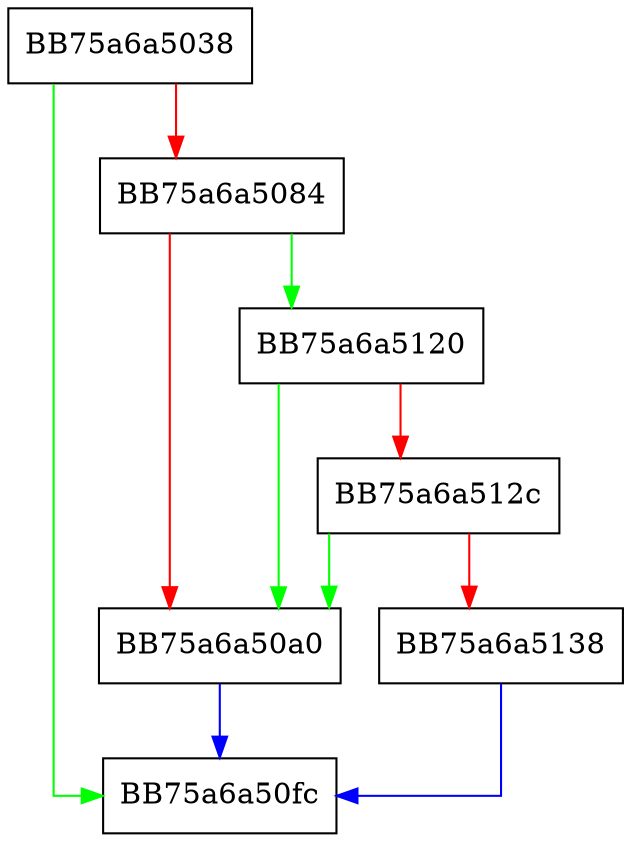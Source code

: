 digraph TestAndSetEOF {
  node [shape="box"];
  graph [splines=ortho];
  BB75a6a5038 -> BB75a6a50fc [color="green"];
  BB75a6a5038 -> BB75a6a5084 [color="red"];
  BB75a6a5084 -> BB75a6a5120 [color="green"];
  BB75a6a5084 -> BB75a6a50a0 [color="red"];
  BB75a6a50a0 -> BB75a6a50fc [color="blue"];
  BB75a6a5120 -> BB75a6a50a0 [color="green"];
  BB75a6a5120 -> BB75a6a512c [color="red"];
  BB75a6a512c -> BB75a6a50a0 [color="green"];
  BB75a6a512c -> BB75a6a5138 [color="red"];
  BB75a6a5138 -> BB75a6a50fc [color="blue"];
}